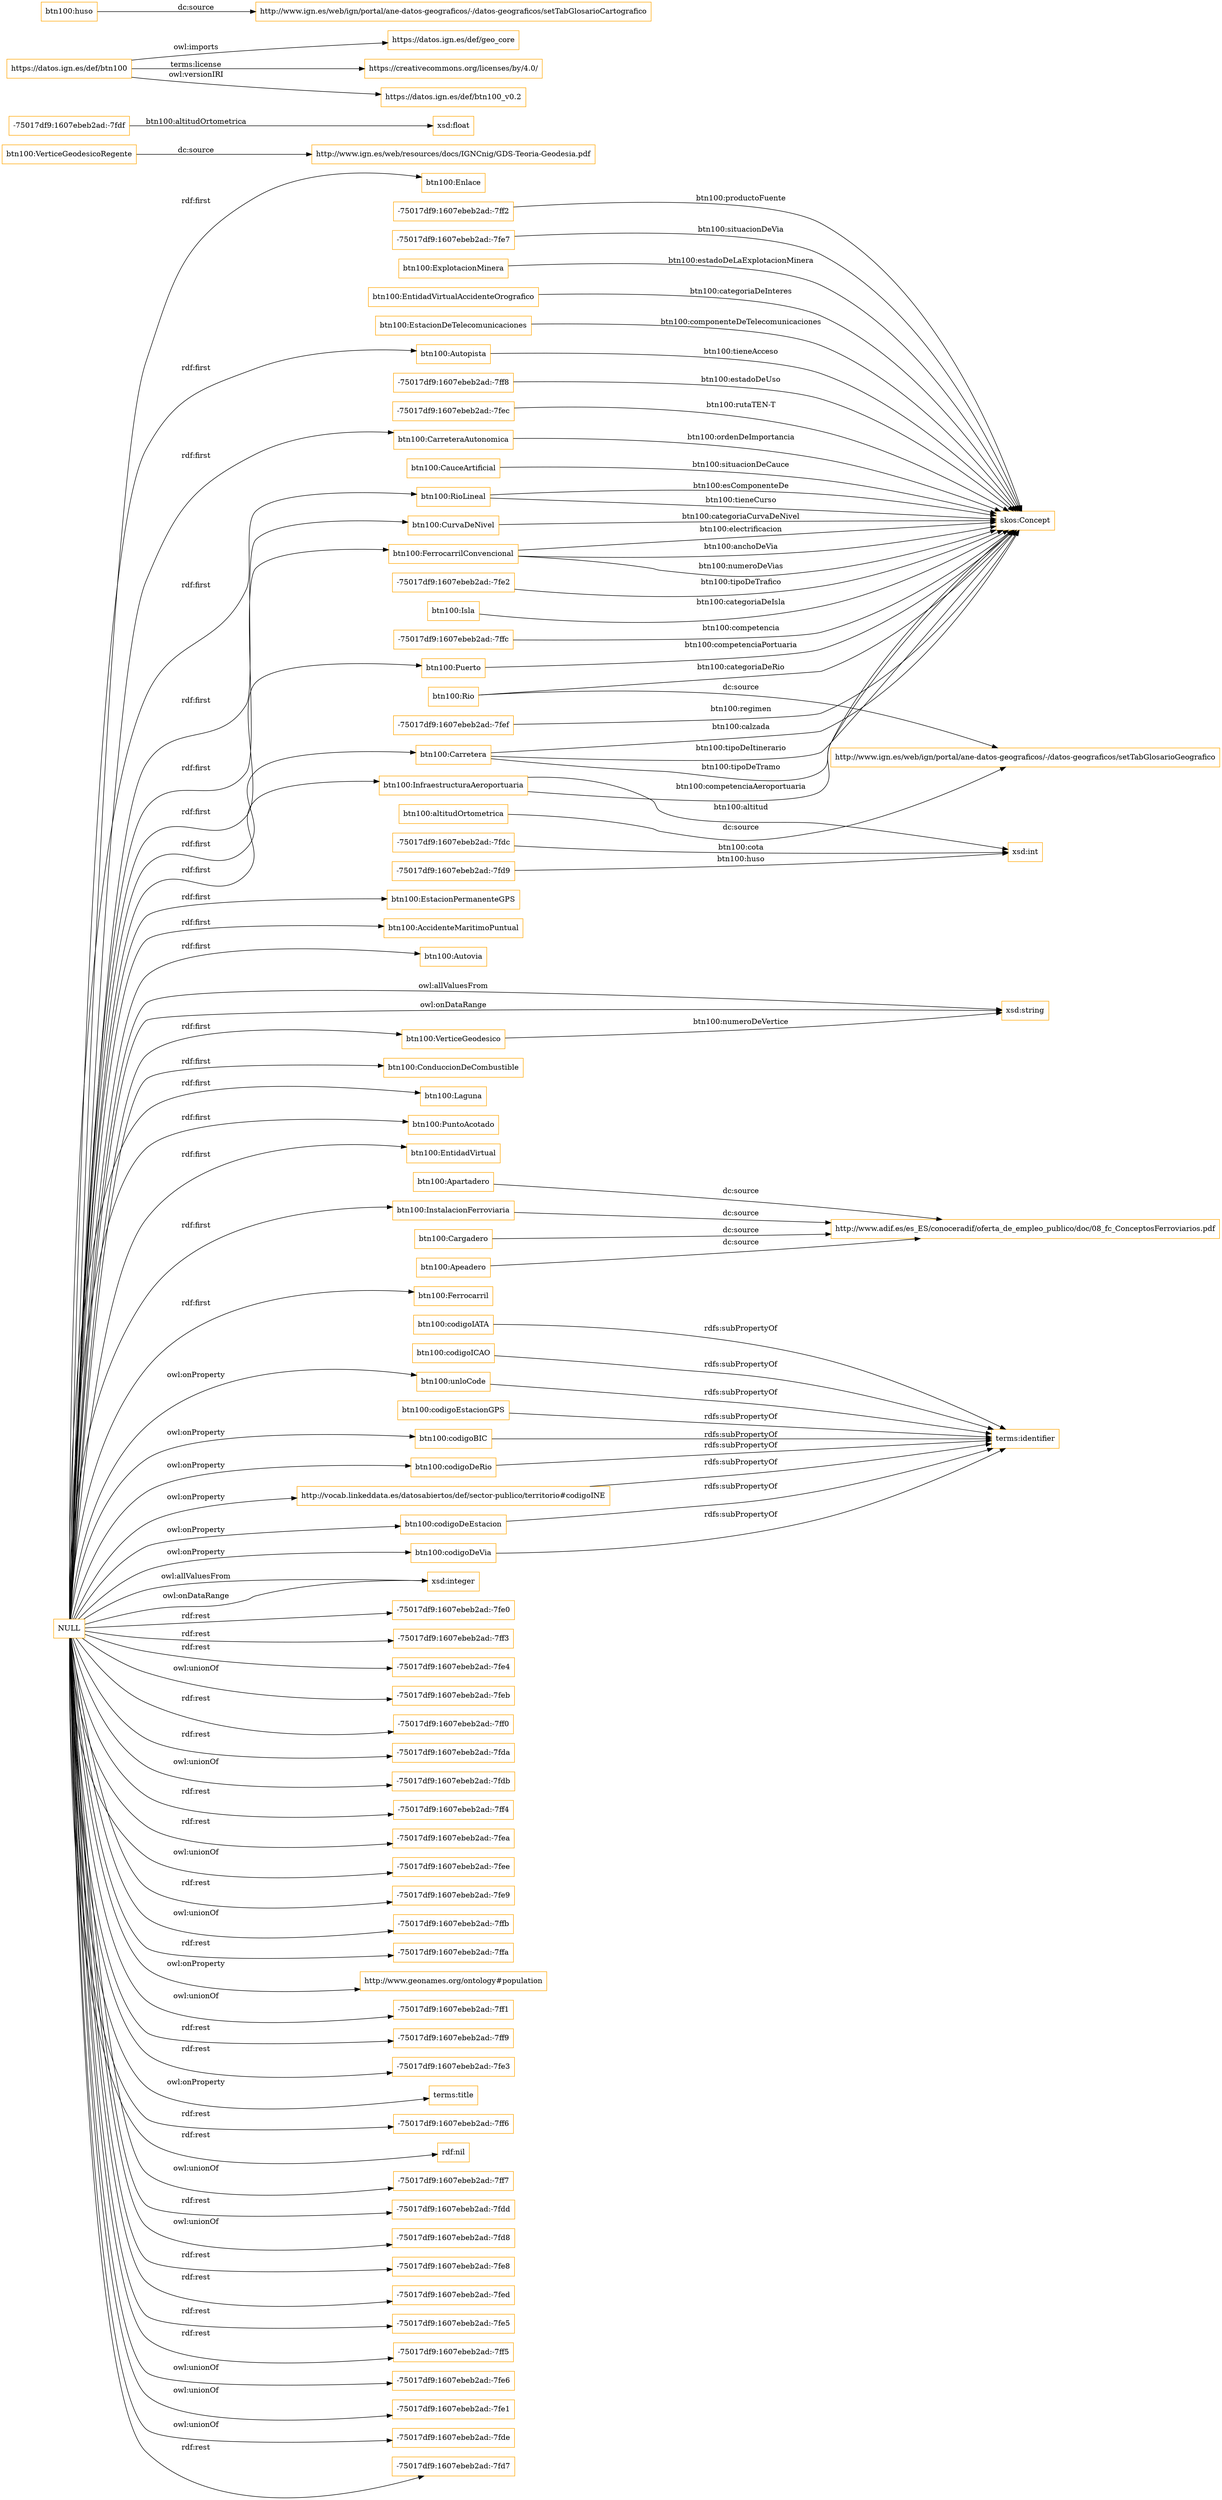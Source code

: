 digraph ar2dtool_diagram { 
rankdir=LR;
size="1501"
node [shape = rectangle, color="orange"]; "btn100:Enlace" "-75017df9:1607ebeb2ad:-7fef" "btn100:InfraestructuraAeroportuaria" "-75017df9:1607ebeb2ad:-7fdc" "btn100:EstacionPermanenteGPS" "btn100:AccidenteMaritimoPuntual" "btn100:Autovia" "btn100:VerticeGeodesico" "btn100:Carretera" "-75017df9:1607ebeb2ad:-7ff2" "-75017df9:1607ebeb2ad:-7fe7" "btn100:ExplotacionMinera" "btn100:EntidadVirtualAccidenteOrografico" "btn100:EstacionDeTelecomunicaciones" "btn100:ConduccionDeCombustible" "btn100:VerticeGeodesicoRegente" "btn100:Autopista" "-75017df9:1607ebeb2ad:-7ff8" "btn100:Laguna" "-75017df9:1607ebeb2ad:-7fec" "btn100:CarreteraAutonomica" "-75017df9:1607ebeb2ad:-7fdf" "btn100:CauceArtificial" "btn100:RioLineal" "btn100:PuntoAcotado" "btn100:Apeadero" "btn100:Apartadero" "btn100:EntidadVirtual" "btn100:CurvaDeNivel" "btn100:InstalacionFerroviaria" "btn100:Rio" "btn100:FerrocarrilConvencional" "btn100:Ferrocarril" "-75017df9:1607ebeb2ad:-7fe2" "btn100:Isla" "-75017df9:1607ebeb2ad:-7ffc" "btn100:Cargadero" "btn100:Puerto" "-75017df9:1607ebeb2ad:-7fd9" ; /*classes style*/
	"btn100:unloCode" -> "terms:identifier" [ label = "rdfs:subPropertyOf" ];
	"btn100:codigoEstacionGPS" -> "terms:identifier" [ label = "rdfs:subPropertyOf" ];
	"btn100:codigoBIC" -> "terms:identifier" [ label = "rdfs:subPropertyOf" ];
	"btn100:codigoDeRio" -> "terms:identifier" [ label = "rdfs:subPropertyOf" ];
	"btn100:Apartadero" -> "http://www.adif.es/es_ES/conoceradif/oferta_de_empleo_publico/doc/08_fc_ConceptosFerroviarios.pdf" [ label = "dc:source" ];
	"btn100:Apeadero" -> "http://www.adif.es/es_ES/conoceradif/oferta_de_empleo_publico/doc/08_fc_ConceptosFerroviarios.pdf" [ label = "dc:source" ];
	"btn100:altitudOrtometrica" -> "http://www.ign.es/web/ign/portal/ane-datos-geograficos/-/datos-geograficos/setTabGlosarioGeografico" [ label = "dc:source" ];
	"NULL" -> "xsd:integer" [ label = "owl:allValuesFrom" ];
	"NULL" -> "btn100:Enlace" [ label = "rdf:first" ];
	"NULL" -> "-75017df9:1607ebeb2ad:-7fe0" [ label = "rdf:rest" ];
	"NULL" -> "btn100:FerrocarrilConvencional" [ label = "rdf:first" ];
	"NULL" -> "-75017df9:1607ebeb2ad:-7ff3" [ label = "rdf:rest" ];
	"NULL" -> "-75017df9:1607ebeb2ad:-7fe4" [ label = "rdf:rest" ];
	"NULL" -> "btn100:EntidadVirtual" [ label = "rdf:first" ];
	"NULL" -> "-75017df9:1607ebeb2ad:-7feb" [ label = "owl:unionOf" ];
	"NULL" -> "btn100:CurvaDeNivel" [ label = "rdf:first" ];
	"NULL" -> "btn100:CarreteraAutonomica" [ label = "rdf:first" ];
	"NULL" -> "-75017df9:1607ebeb2ad:-7ff0" [ label = "rdf:rest" ];
	"NULL" -> "btn100:VerticeGeodesico" [ label = "rdf:first" ];
	"NULL" -> "btn100:InstalacionFerroviaria" [ label = "rdf:first" ];
	"NULL" -> "http://vocab.linkeddata.es/datosabiertos/def/sector-publico/territorio#codigoINE" [ label = "owl:onProperty" ];
	"NULL" -> "-75017df9:1607ebeb2ad:-7fda" [ label = "rdf:rest" ];
	"NULL" -> "-75017df9:1607ebeb2ad:-7fdb" [ label = "owl:unionOf" ];
	"NULL" -> "-75017df9:1607ebeb2ad:-7ff4" [ label = "rdf:rest" ];
	"NULL" -> "btn100:Puerto" [ label = "rdf:first" ];
	"NULL" -> "xsd:string" [ label = "owl:allValuesFrom" ];
	"NULL" -> "btn100:codigoDeEstacion" [ label = "owl:onProperty" ];
	"NULL" -> "-75017df9:1607ebeb2ad:-7fea" [ label = "rdf:rest" ];
	"NULL" -> "btn100:unloCode" [ label = "owl:onProperty" ];
	"NULL" -> "-75017df9:1607ebeb2ad:-7fee" [ label = "owl:unionOf" ];
	"NULL" -> "btn100:codigoDeRio" [ label = "owl:onProperty" ];
	"NULL" -> "xsd:integer" [ label = "owl:onDataRange" ];
	"NULL" -> "btn100:Carretera" [ label = "rdf:first" ];
	"NULL" -> "-75017df9:1607ebeb2ad:-7fe9" [ label = "rdf:rest" ];
	"NULL" -> "-75017df9:1607ebeb2ad:-7ffb" [ label = "owl:unionOf" ];
	"NULL" -> "-75017df9:1607ebeb2ad:-7ffa" [ label = "rdf:rest" ];
	"NULL" -> "http://www.geonames.org/ontology#population" [ label = "owl:onProperty" ];
	"NULL" -> "-75017df9:1607ebeb2ad:-7ff1" [ label = "owl:unionOf" ];
	"NULL" -> "-75017df9:1607ebeb2ad:-7ff9" [ label = "rdf:rest" ];
	"NULL" -> "-75017df9:1607ebeb2ad:-7fe3" [ label = "rdf:rest" ];
	"NULL" -> "terms:title" [ label = "owl:onProperty" ];
	"NULL" -> "-75017df9:1607ebeb2ad:-7ff6" [ label = "rdf:rest" ];
	"NULL" -> "btn100:Autopista" [ label = "rdf:first" ];
	"NULL" -> "btn100:RioLineal" [ label = "rdf:first" ];
	"NULL" -> "rdf:nil" [ label = "rdf:rest" ];
	"NULL" -> "-75017df9:1607ebeb2ad:-7ff7" [ label = "owl:unionOf" ];
	"NULL" -> "-75017df9:1607ebeb2ad:-7fdd" [ label = "rdf:rest" ];
	"NULL" -> "-75017df9:1607ebeb2ad:-7fd8" [ label = "owl:unionOf" ];
	"NULL" -> "-75017df9:1607ebeb2ad:-7fe8" [ label = "rdf:rest" ];
	"NULL" -> "btn100:AccidenteMaritimoPuntual" [ label = "rdf:first" ];
	"NULL" -> "btn100:codigoBIC" [ label = "owl:onProperty" ];
	"NULL" -> "-75017df9:1607ebeb2ad:-7fed" [ label = "rdf:rest" ];
	"NULL" -> "-75017df9:1607ebeb2ad:-7fe5" [ label = "rdf:rest" ];
	"NULL" -> "btn100:Ferrocarril" [ label = "rdf:first" ];
	"NULL" -> "xsd:string" [ label = "owl:onDataRange" ];
	"NULL" -> "btn100:PuntoAcotado" [ label = "rdf:first" ];
	"NULL" -> "-75017df9:1607ebeb2ad:-7ff5" [ label = "rdf:rest" ];
	"NULL" -> "btn100:Laguna" [ label = "rdf:first" ];
	"NULL" -> "-75017df9:1607ebeb2ad:-7fe6" [ label = "owl:unionOf" ];
	"NULL" -> "-75017df9:1607ebeb2ad:-7fe1" [ label = "owl:unionOf" ];
	"NULL" -> "btn100:ConduccionDeCombustible" [ label = "rdf:first" ];
	"NULL" -> "btn100:EstacionPermanenteGPS" [ label = "rdf:first" ];
	"NULL" -> "btn100:InfraestructuraAeroportuaria" [ label = "rdf:first" ];
	"NULL" -> "btn100:codigoDeVia" [ label = "owl:onProperty" ];
	"NULL" -> "-75017df9:1607ebeb2ad:-7fde" [ label = "owl:unionOf" ];
	"NULL" -> "-75017df9:1607ebeb2ad:-7fd7" [ label = "rdf:rest" ];
	"NULL" -> "btn100:Autovia" [ label = "rdf:first" ];
	"btn100:codigoDeVia" -> "terms:identifier" [ label = "rdfs:subPropertyOf" ];
	"http://vocab.linkeddata.es/datosabiertos/def/sector-publico/territorio#codigoINE" -> "terms:identifier" [ label = "rdfs:subPropertyOf" ];
	"btn100:codigoDeEstacion" -> "terms:identifier" [ label = "rdfs:subPropertyOf" ];
	"btn100:InstalacionFerroviaria" -> "http://www.adif.es/es_ES/conoceradif/oferta_de_empleo_publico/doc/08_fc_ConceptosFerroviarios.pdf" [ label = "dc:source" ];
	"https://datos.ign.es/def/btn100" -> "https://datos.ign.es/def/geo_core" [ label = "owl:imports" ];
	"https://datos.ign.es/def/btn100" -> "https://creativecommons.org/licenses/by/4.0/" [ label = "terms:license" ];
	"https://datos.ign.es/def/btn100" -> "https://datos.ign.es/def/btn100_v0.2" [ label = "owl:versionIRI" ];
	"btn100:VerticeGeodesicoRegente" -> "http://www.ign.es/web/resources/docs/IGNCnig/GDS-Teoria-Geodesia.pdf" [ label = "dc:source" ];
	"btn100:codigoIATA" -> "terms:identifier" [ label = "rdfs:subPropertyOf" ];
	"btn100:codigoICAO" -> "terms:identifier" [ label = "rdfs:subPropertyOf" ];
	"btn100:Cargadero" -> "http://www.adif.es/es_ES/conoceradif/oferta_de_empleo_publico/doc/08_fc_ConceptosFerroviarios.pdf" [ label = "dc:source" ];
	"btn100:huso" -> "http://www.ign.es/web/ign/portal/ane-datos-geograficos/-/datos-geograficos/setTabGlosarioCartografico" [ label = "dc:source" ];
	"btn100:Rio" -> "http://www.ign.es/web/ign/portal/ane-datos-geograficos/-/datos-geograficos/setTabGlosarioGeografico" [ label = "dc:source" ];
	"-75017df9:1607ebeb2ad:-7fef" -> "skos:Concept" [ label = "btn100:regimen" ];
	"-75017df9:1607ebeb2ad:-7fdc" -> "xsd:int" [ label = "btn100:cota" ];
	"-75017df9:1607ebeb2ad:-7fec" -> "skos:Concept" [ label = "btn100:rutaTEN-T" ];
	"btn100:FerrocarrilConvencional" -> "skos:Concept" [ label = "btn100:numeroDeVias" ];
	"-75017df9:1607ebeb2ad:-7ff8" -> "skos:Concept" [ label = "btn100:estadoDeUso" ];
	"-75017df9:1607ebeb2ad:-7fe7" -> "skos:Concept" [ label = "btn100:situacionDeVia" ];
	"btn100:Rio" -> "skos:Concept" [ label = "btn100:categoriaDeRio" ];
	"btn100:RioLineal" -> "skos:Concept" [ label = "btn100:tieneCurso" ];
	"btn100:FerrocarrilConvencional" -> "skos:Concept" [ label = "btn100:electrificacion" ];
	"btn100:Isla" -> "skos:Concept" [ label = "btn100:categoriaDeIsla" ];
	"-75017df9:1607ebeb2ad:-7fdf" -> "xsd:float" [ label = "btn100:altitudOrtometrica" ];
	"btn100:FerrocarrilConvencional" -> "skos:Concept" [ label = "btn100:anchoDeVia" ];
	"btn100:Autopista" -> "skos:Concept" [ label = "btn100:tieneAcceso" ];
	"-75017df9:1607ebeb2ad:-7fe2" -> "skos:Concept" [ label = "btn100:tipoDeTrafico" ];
	"-75017df9:1607ebeb2ad:-7ffc" -> "skos:Concept" [ label = "btn100:competencia" ];
	"btn100:InfraestructuraAeroportuaria" -> "xsd:int" [ label = "btn100:altitud" ];
	"btn100:EstacionDeTelecomunicaciones" -> "skos:Concept" [ label = "btn100:componenteDeTelecomunicaciones" ];
	"btn100:CarreteraAutonomica" -> "skos:Concept" [ label = "btn100:ordenDeImportancia" ];
	"btn100:CauceArtificial" -> "skos:Concept" [ label = "btn100:situacionDeCauce" ];
	"btn100:RioLineal" -> "skos:Concept" [ label = "btn100:esComponenteDe" ];
	"btn100:Puerto" -> "skos:Concept" [ label = "btn100:competenciaPortuaria" ];
	"btn100:CurvaDeNivel" -> "skos:Concept" [ label = "btn100:categoriaCurvaDeNivel" ];
	"btn100:InfraestructuraAeroportuaria" -> "skos:Concept" [ label = "btn100:competenciaAeroportuaria" ];
	"-75017df9:1607ebeb2ad:-7ff2" -> "skos:Concept" [ label = "btn100:productoFuente" ];
	"btn100:ExplotacionMinera" -> "skos:Concept" [ label = "btn100:estadoDeLaExplotacionMinera" ];
	"btn100:Carretera" -> "skos:Concept" [ label = "btn100:tipoDeTramo" ];
	"btn100:Carretera" -> "skos:Concept" [ label = "btn100:calzada" ];
	"-75017df9:1607ebeb2ad:-7fd9" -> "xsd:int" [ label = "btn100:huso" ];
	"btn100:EntidadVirtualAccidenteOrografico" -> "skos:Concept" [ label = "btn100:categoriaDeInteres" ];
	"btn100:Carretera" -> "skos:Concept" [ label = "btn100:tipoDeItinerario" ];
	"btn100:VerticeGeodesico" -> "xsd:string" [ label = "btn100:numeroDeVertice" ];

}
